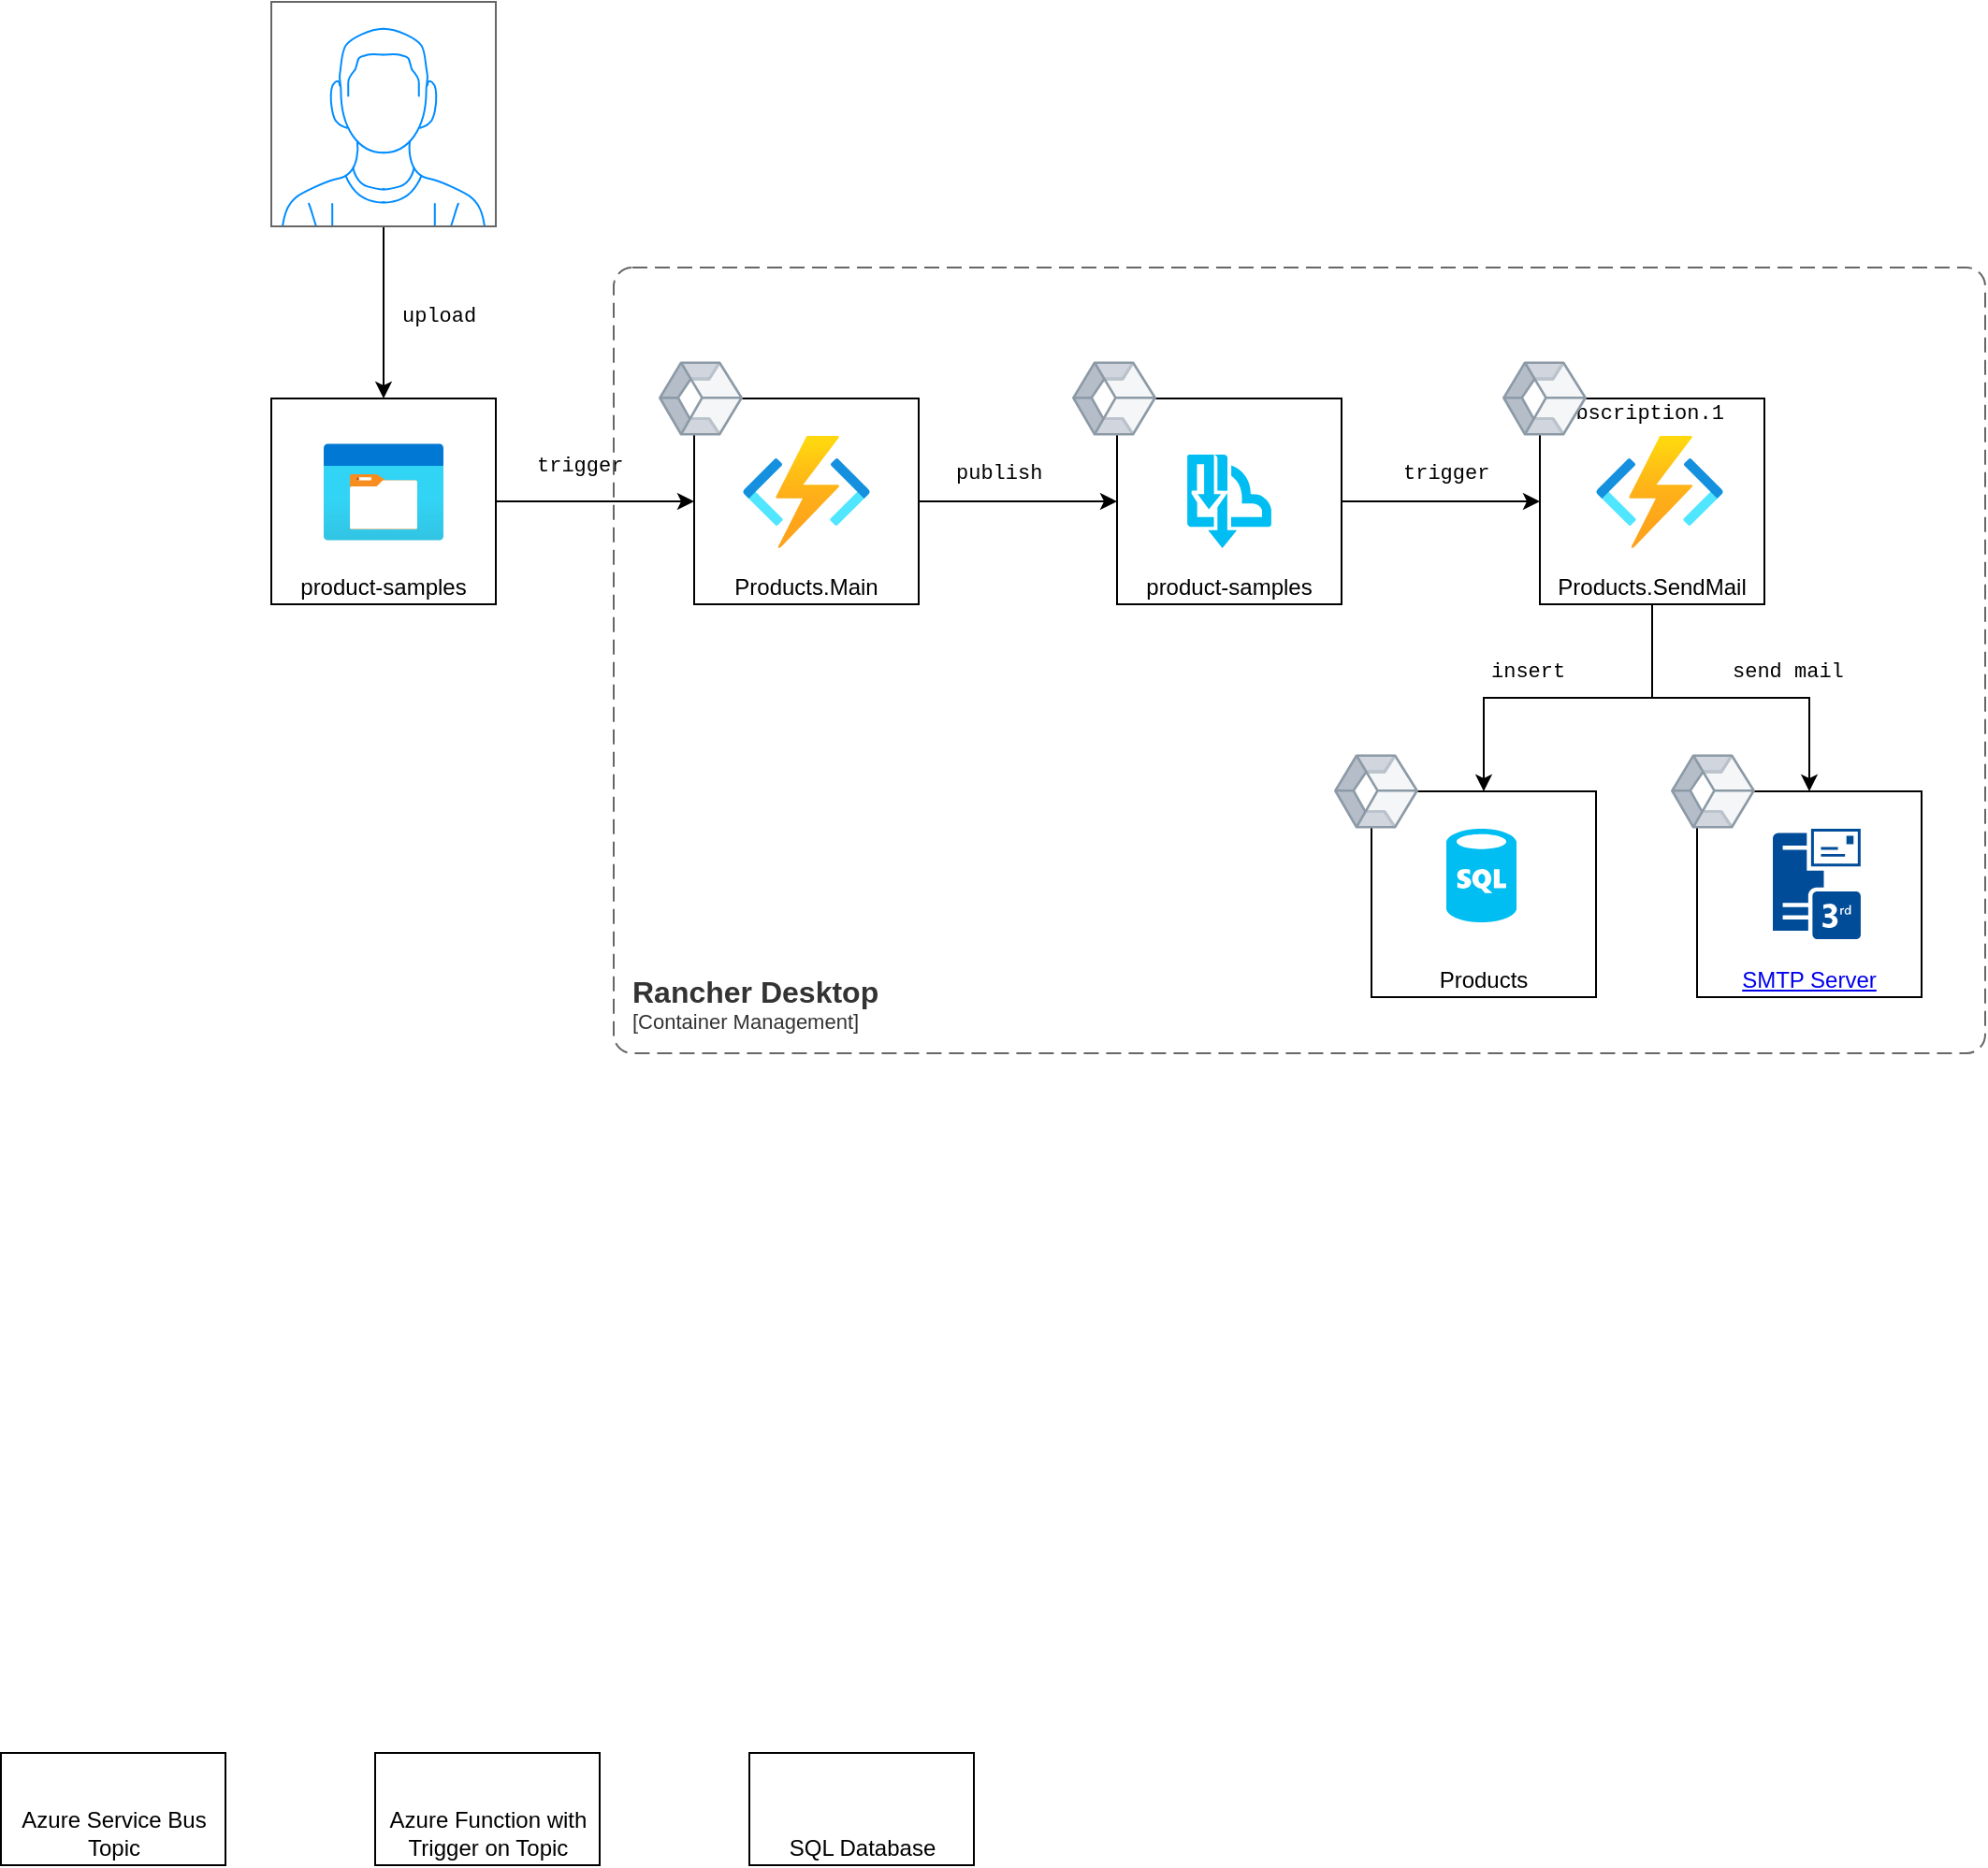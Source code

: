 <mxfile version="26.2.2">
  <diagram name="Diagram" id="hzu6iF3I0ZKqLbSzfym1">
    <mxGraphModel dx="297228" dy="192241" grid="1" gridSize="10" guides="1" tooltips="1" connect="1" arrows="1" fold="1" page="1" pageScale="1" pageWidth="850" pageHeight="1100" math="0" shadow="0">
      <root>
        <mxCell id="0" />
        <mxCell id="1" parent="0" />
        <mxCell id="lSI6ECLvZfoEFv0bwXGL-17" style="edgeStyle=orthogonalEdgeStyle;rounded=0;orthogonalLoop=1;jettySize=auto;html=1;entryX=0;entryY=0.5;entryDx=0;entryDy=0;" edge="1" parent="1" source="lSI6ECLvZfoEFv0bwXGL-13" target="lSI6ECLvZfoEFv0bwXGL-14">
          <mxGeometry relative="1" as="geometry" />
        </mxCell>
        <mxCell id="lSI6ECLvZfoEFv0bwXGL-3" value="Azure Service Bus Topic" style="shape=mxgraph.azure2.service_bus_topics;whiteSpace=wrap;html=1;strokeColor=default;align=center;verticalAlign=bottom;fontFamily=Helvetica;fontSize=12;fontColor=default;fillColor=default;" vertex="1" parent="1">
          <mxGeometry x="-22.5" y="774" width="120" height="60" as="geometry" />
        </mxCell>
        <mxCell id="lSI6ECLvZfoEFv0bwXGL-4" value="Azure Function with Trigger on Topic" style="shape=mxgraph.azure2.function_app;whiteSpace=wrap;html=1;strokeColor=default;align=center;verticalAlign=bottom;fontFamily=Helvetica;fontSize=12;fontColor=default;fillColor=default;" vertex="1" parent="1">
          <mxGeometry x="177.5" y="774" width="120" height="60" as="geometry" />
        </mxCell>
        <mxCell id="lSI6ECLvZfoEFv0bwXGL-5" value="SQL Database" style="shape=mxgraph.azure2.sql_database;whiteSpace=wrap;html=1;strokeColor=default;align=center;verticalAlign=bottom;fontFamily=Helvetica;fontSize=12;fontColor=default;fillColor=default;" vertex="1" parent="1">
          <mxGeometry x="377.5" y="774" width="120" height="60" as="geometry" />
        </mxCell>
        <mxCell id="lSI6ECLvZfoEFv0bwXGL-6" style="entryX=0;entryY=0.5;entryDx=0;entryDy=0;" edge="1" parent="1" source="lSI6ECLvZfoEFv0bwXGL-1" target="lSI6ECLvZfoEFv0bwXGL-13">
          <mxGeometry relative="1" as="geometry">
            <mxPoint x="327" y="101.463" as="targetPoint" />
          </mxGeometry>
        </mxCell>
        <mxCell id="lSI6ECLvZfoEFv0bwXGL-7" edge="1" parent="1" source="lSI6ECLvZfoEFv0bwXGL-2" target="lSI6ECLvZfoEFv0bwXGL-3" />
        <mxCell id="lSI6ECLvZfoEFv0bwXGL-18" style="edgeStyle=orthogonalEdgeStyle;rounded=0;orthogonalLoop=1;jettySize=auto;html=1;entryX=0;entryY=0.5;entryDx=0;entryDy=0;" edge="1" parent="1" source="lSI6ECLvZfoEFv0bwXGL-14" target="lSI6ECLvZfoEFv0bwXGL-15">
          <mxGeometry relative="1" as="geometry" />
        </mxCell>
        <mxCell id="lSI6ECLvZfoEFv0bwXGL-28" style="edgeStyle=orthogonalEdgeStyle;rounded=0;orthogonalLoop=1;jettySize=auto;html=1;entryX=0.5;entryY=0;entryDx=0;entryDy=0;" edge="1" parent="1" source="lSI6ECLvZfoEFv0bwXGL-15" target="lSI6ECLvZfoEFv0bwXGL-24">
          <mxGeometry relative="1" as="geometry" />
        </mxCell>
        <mxCell id="lSI6ECLvZfoEFv0bwXGL-29" style="edgeStyle=orthogonalEdgeStyle;rounded=0;orthogonalLoop=1;jettySize=auto;html=1;" edge="1" parent="1" source="lSI6ECLvZfoEFv0bwXGL-15" target="lSI6ECLvZfoEFv0bwXGL-23">
          <mxGeometry relative="1" as="geometry" />
        </mxCell>
        <mxCell id="lSI6ECLvZfoEFv0bwXGL-20" value="&lt;div style=&quot;font-family: Consolas, &amp;quot;Courier New&amp;quot;, monospace; font-weight: normal; line-height: 19px; white-space: pre;&quot;&gt;&lt;div&gt;&lt;span&gt;&lt;font style=&quot;color: rgb(0, 0, 0);&quot;&gt;trigger&lt;/font&gt;&lt;/span&gt;&lt;/div&gt;&lt;/div&gt;" style="text;whiteSpace=wrap;html=1;fontSize=11;" vertex="1" parent="1">
          <mxGeometry x="725" y="74" width="140" height="40" as="geometry" />
        </mxCell>
        <mxCell id="lSI6ECLvZfoEFv0bwXGL-22" value="&lt;div style=&quot;font-family: Consolas, &amp;quot;Courier New&amp;quot;, monospace; font-weight: normal; line-height: 19px; white-space: pre;&quot;&gt;&lt;div&gt;&lt;span&gt;&lt;font style=&quot;color: rgb(0, 0, 0);&quot;&gt;publish&lt;/font&gt;&lt;/span&gt;&lt;/div&gt;&lt;/div&gt;" style="text;whiteSpace=wrap;html=1;fontSize=11;" vertex="1" parent="1">
          <mxGeometry x="486" y="74" width="140" height="40" as="geometry" />
        </mxCell>
        <mxCell id="lSI6ECLvZfoEFv0bwXGL-23" value="&lt;a href=&quot;http://localhost:8025/&quot;&gt;SMTP Server&lt;/a&gt;" style="shape=mxgraph.azure2.storage_account;whiteSpace=wrap;html=1;verticalAlign=bottom;" vertex="1" parent="1">
          <mxGeometry x="884" y="260" width="120" height="110" as="geometry" />
        </mxCell>
        <mxCell id="lSI6ECLvZfoEFv0bwXGL-24" value="Products" style="shape=mxgraph.azure2.storage_account;whiteSpace=wrap;html=1;verticalAlign=bottom;" vertex="1" parent="1">
          <mxGeometry x="710" y="260" width="120" height="110" as="geometry" />
        </mxCell>
        <mxCell id="lSI6ECLvZfoEFv0bwXGL-25" value="" style="verticalLabelPosition=bottom;html=1;verticalAlign=top;align=center;strokeColor=none;fillColor=#00BEF2;shape=mxgraph.azure.sql_database;" vertex="1" parent="1">
          <mxGeometry x="750" y="280" width="37.5" height="50" as="geometry" />
        </mxCell>
        <mxCell id="lSI6ECLvZfoEFv0bwXGL-27" value="" style="sketch=0;pointerEvents=1;shadow=0;dashed=0;html=1;strokeColor=none;fillColor=#004C99;labelPosition=center;verticalLabelPosition=bottom;verticalAlign=top;outlineConnect=0;align=center;shape=mxgraph.office.servers.3rd_party_mail_server;" vertex="1" parent="1">
          <mxGeometry x="924.5" y="280" width="47" height="59" as="geometry" />
        </mxCell>
        <mxCell id="lSI6ECLvZfoEFv0bwXGL-30" value="&lt;div style=&quot;font-family: Consolas, &amp;quot;Courier New&amp;quot;, monospace; font-weight: normal; line-height: 19px; white-space: pre;&quot;&gt;&lt;div&gt;&lt;span&gt;&lt;font style=&quot;color: rgb(0, 0, 0);&quot;&gt;trigger&lt;/font&gt;&lt;/span&gt;&lt;/div&gt;&lt;/div&gt;" style="text;whiteSpace=wrap;html=1;fontSize=11;" vertex="1" parent="1">
          <mxGeometry x="262" y="70" width="140" height="40" as="geometry" />
        </mxCell>
        <mxCell id="lSI6ECLvZfoEFv0bwXGL-31" value="" style="group" vertex="1" connectable="0" parent="1">
          <mxGeometry x="122" y="50" width="120" height="110" as="geometry" />
        </mxCell>
        <mxCell id="lSI6ECLvZfoEFv0bwXGL-1" value="product-samples" style="shape=mxgraph.azure2.storage_account;whiteSpace=wrap;html=1;verticalAlign=bottom;" vertex="1" parent="lSI6ECLvZfoEFv0bwXGL-31">
          <mxGeometry width="120" height="110" as="geometry" />
        </mxCell>
        <mxCell id="lSI6ECLvZfoEFv0bwXGL-12" value="" style="image;aspect=fixed;html=1;points=[];align=center;fontSize=12;image=img/lib/azure2/general/Storage_Container.svg;" vertex="1" parent="lSI6ECLvZfoEFv0bwXGL-31">
          <mxGeometry x="28" y="24" width="64" height="52" as="geometry" />
        </mxCell>
        <mxCell id="lSI6ECLvZfoEFv0bwXGL-32" value="" style="group" vertex="1" connectable="0" parent="1">
          <mxGeometry x="348" y="50" width="690" height="350" as="geometry" />
        </mxCell>
        <mxCell id="lSI6ECLvZfoEFv0bwXGL-13" value="Products.Main" style="shape=mxgraph.azure2.storage_account;whiteSpace=wrap;html=1;verticalAlign=bottom;" vertex="1" parent="lSI6ECLvZfoEFv0bwXGL-32">
          <mxGeometry width="120" height="110" as="geometry" />
        </mxCell>
        <mxCell id="lSI6ECLvZfoEFv0bwXGL-9" value="" style="image;aspect=fixed;html=1;points=[];align=center;fontSize=12;image=img/lib/azure2/compute/Function_Apps.svg;" vertex="1" parent="lSI6ECLvZfoEFv0bwXGL-32">
          <mxGeometry x="26" y="20" width="68" height="60" as="geometry" />
        </mxCell>
        <mxCell id="lSI6ECLvZfoEFv0bwXGL-41" value="" style="image;aspect=fixed;perimeter=ellipsePerimeter;html=1;align=center;fontSize=12;verticalAlign=top;fontColor=#364149;shadow=0;dashed=0;image=img/lib/cumulus/container.svg;" vertex="1" parent="lSI6ECLvZfoEFv0bwXGL-32">
          <mxGeometry x="-19" y="-20" width="45" height="40" as="geometry" />
        </mxCell>
        <object placeholders="1" c4Name="Rancher Desktop" c4Type="ContainerScopeBoundary" c4Application="Container Management" label="&lt;font style=&quot;font-size: 16px&quot;&gt;&lt;b&gt;&lt;div style=&quot;text-align: left&quot;&gt;%c4Name%&lt;/div&gt;&lt;/b&gt;&lt;/font&gt;&lt;div style=&quot;text-align: left&quot;&gt;[%c4Application%]&lt;/div&gt;" id="lSI6ECLvZfoEFv0bwXGL-50">
          <mxCell style="rounded=1;fontSize=11;whiteSpace=wrap;html=1;dashed=1;arcSize=20;fillColor=none;strokeColor=#666666;fontColor=#333333;labelBackgroundColor=none;align=left;verticalAlign=bottom;labelBorderColor=none;spacingTop=0;spacing=10;dashPattern=8 4;metaEdit=1;rotatable=0;perimeter=rectanglePerimeter;noLabel=0;labelPadding=0;allowArrows=0;connectable=0;expand=0;recursiveResize=0;editable=1;pointerEvents=0;absoluteArcSize=1;points=[[0.25,0,0],[0.5,0,0],[0.75,0,0],[1,0.25,0],[1,0.5,0],[1,0.75,0],[0.75,1,0],[0.5,1,0],[0.25,1,0],[0,0.75,0],[0,0.5,0],[0,0.25,0]];" vertex="1" parent="lSI6ECLvZfoEFv0bwXGL-32">
            <mxGeometry x="-43" y="-70" width="733" height="420" as="geometry" />
          </mxCell>
        </object>
        <mxCell id="lSI6ECLvZfoEFv0bwXGL-33" value="" style="group" vertex="1" connectable="0" parent="1">
          <mxGeometry x="574" y="50" width="120" height="110" as="geometry" />
        </mxCell>
        <mxCell id="lSI6ECLvZfoEFv0bwXGL-14" value="product-samples" style="shape=mxgraph.azure2.storage_account;whiteSpace=wrap;html=1;verticalAlign=bottom;" vertex="1" parent="lSI6ECLvZfoEFv0bwXGL-33">
          <mxGeometry width="120" height="110" as="geometry" />
        </mxCell>
        <mxCell id="lSI6ECLvZfoEFv0bwXGL-16" value="" style="verticalLabelPosition=bottom;html=1;verticalAlign=top;align=center;strokeColor=none;fillColor=#00BEF2;shape=mxgraph.azure.service_bus_topics_and_subscriptions;pointerEvents=1;" vertex="1" parent="lSI6ECLvZfoEFv0bwXGL-33">
          <mxGeometry x="37.5" y="30" width="45" height="50" as="geometry" />
        </mxCell>
        <mxCell id="lSI6ECLvZfoEFv0bwXGL-46" value="" style="image;aspect=fixed;perimeter=ellipsePerimeter;html=1;align=center;fontSize=12;verticalAlign=top;fontColor=#364149;shadow=0;dashed=0;image=img/lib/cumulus/container.svg;" vertex="1" parent="lSI6ECLvZfoEFv0bwXGL-33">
          <mxGeometry x="-24" y="-20" width="45" height="40" as="geometry" />
        </mxCell>
        <mxCell id="lSI6ECLvZfoEFv0bwXGL-34" value="" style="group" vertex="1" connectable="0" parent="1">
          <mxGeometry x="800" y="50" width="140" height="110" as="geometry" />
        </mxCell>
        <mxCell id="lSI6ECLvZfoEFv0bwXGL-15" value="Products.SendMail" style="shape=mxgraph.azure2.storage_account;whiteSpace=wrap;html=1;verticalAlign=bottom;" vertex="1" parent="lSI6ECLvZfoEFv0bwXGL-34">
          <mxGeometry width="120" height="110" as="geometry" />
        </mxCell>
        <mxCell id="lSI6ECLvZfoEFv0bwXGL-19" value="" style="image;aspect=fixed;html=1;points=[];align=center;fontSize=12;image=img/lib/azure2/compute/Function_Apps.svg;" vertex="1" parent="lSI6ECLvZfoEFv0bwXGL-34">
          <mxGeometry x="30" y="20" width="68" height="60" as="geometry" />
        </mxCell>
        <mxCell id="lSI6ECLvZfoEFv0bwXGL-35" value="&lt;div style=&quot;font-family: Consolas, &amp;quot;Courier New&amp;quot;, monospace; font-weight: normal; line-height: 19px; white-space: pre;&quot;&gt;&lt;div&gt;&lt;span&gt;&lt;font style=&quot;color: rgb(0, 0, 0);&quot;&gt;subscription.1&lt;/font&gt;&lt;/span&gt;&lt;/div&gt;&lt;/div&gt;" style="text;whiteSpace=wrap;html=1;fontSize=11;" vertex="1" parent="lSI6ECLvZfoEFv0bwXGL-34">
          <mxGeometry x="4" y="-8" width="140" height="40" as="geometry" />
        </mxCell>
        <mxCell id="lSI6ECLvZfoEFv0bwXGL-47" value="" style="image;aspect=fixed;perimeter=ellipsePerimeter;html=1;align=center;fontSize=12;verticalAlign=top;fontColor=#364149;shadow=0;dashed=0;image=img/lib/cumulus/container.svg;" vertex="1" parent="lSI6ECLvZfoEFv0bwXGL-34">
          <mxGeometry x="-20" y="-20" width="45" height="40" as="geometry" />
        </mxCell>
        <mxCell id="lSI6ECLvZfoEFv0bwXGL-36" value="&lt;div style=&quot;font-family: Consolas, &amp;quot;Courier New&amp;quot;, monospace; font-weight: normal; line-height: 19px; white-space: pre;&quot;&gt;&lt;div&gt;&lt;span&gt;&lt;font style=&quot;color: rgb(0, 0, 0);&quot;&gt;insert&lt;/font&gt;&lt;/span&gt;&lt;/div&gt;&lt;/div&gt;" style="text;whiteSpace=wrap;html=1;fontSize=11;" vertex="1" parent="1">
          <mxGeometry x="772" y="180" width="58" height="40" as="geometry" />
        </mxCell>
        <mxCell id="lSI6ECLvZfoEFv0bwXGL-37" value="&lt;div style=&quot;font-family: Consolas, &amp;quot;Courier New&amp;quot;, monospace; font-weight: normal; line-height: 19px; white-space: pre;&quot;&gt;&lt;div&gt;&lt;span&gt;&lt;font style=&quot;color: rgb(0, 0, 0);&quot;&gt;send mail&lt;/font&gt;&lt;/span&gt;&lt;/div&gt;&lt;/div&gt;" style="text;whiteSpace=wrap;html=1;fontSize=11;" vertex="1" parent="1">
          <mxGeometry x="901" y="180" width="58" height="40" as="geometry" />
        </mxCell>
        <mxCell id="lSI6ECLvZfoEFv0bwXGL-39" style="edgeStyle=orthogonalEdgeStyle;rounded=0;orthogonalLoop=1;jettySize=auto;html=1;entryX=0.5;entryY=0;entryDx=0;entryDy=0;" edge="1" parent="1" source="lSI6ECLvZfoEFv0bwXGL-38" target="lSI6ECLvZfoEFv0bwXGL-1">
          <mxGeometry relative="1" as="geometry" />
        </mxCell>
        <mxCell id="lSI6ECLvZfoEFv0bwXGL-38" value="" style="verticalLabelPosition=bottom;shadow=0;dashed=0;align=center;html=1;verticalAlign=top;strokeWidth=1;shape=mxgraph.mockup.containers.userMale;strokeColor=#666666;strokeColor2=#008cff;" vertex="1" parent="1">
          <mxGeometry x="122" y="-162" width="120" height="120" as="geometry" />
        </mxCell>
        <mxCell id="lSI6ECLvZfoEFv0bwXGL-40" value="&lt;div style=&quot;font-family: Consolas, &amp;quot;Courier New&amp;quot;, monospace; font-weight: normal; line-height: 19px; white-space: pre;&quot;&gt;&lt;div&gt;&lt;span&gt;&lt;font style=&quot;color: rgb(0, 0, 0);&quot;&gt;upload&lt;/font&gt;&lt;/span&gt;&lt;/div&gt;&lt;/div&gt;" style="text;whiteSpace=wrap;html=1;fontSize=11;" vertex="1" parent="1">
          <mxGeometry x="190" y="-10" width="140" height="40" as="geometry" />
        </mxCell>
        <mxCell id="lSI6ECLvZfoEFv0bwXGL-48" value="" style="image;aspect=fixed;perimeter=ellipsePerimeter;html=1;align=center;fontSize=12;verticalAlign=top;fontColor=#364149;shadow=0;dashed=0;image=img/lib/cumulus/container.svg;" vertex="1" parent="1">
          <mxGeometry x="690" y="240" width="45" height="40" as="geometry" />
        </mxCell>
        <mxCell id="lSI6ECLvZfoEFv0bwXGL-49" value="" style="image;aspect=fixed;perimeter=ellipsePerimeter;html=1;align=center;fontSize=12;verticalAlign=top;fontColor=#364149;shadow=0;dashed=0;image=img/lib/cumulus/container.svg;" vertex="1" parent="1">
          <mxGeometry x="870" y="240" width="45" height="40" as="geometry" />
        </mxCell>
      </root>
    </mxGraphModel>
  </diagram>
</mxfile>
